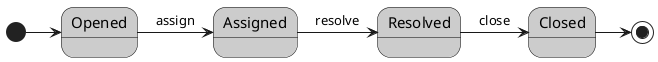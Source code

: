 @startuml
skinparam State {
  FontSize 15
  FontName "Source Code Pro"
  borderColor Black
  backgroundColor #cccccc
  ArrowFontName "Source Code Pro"
}
[*] -> Opened
Opened -> Assigned : assign
Assigned -> Resolved : resolve
Resolved -> Closed : close
Closed -> [*]
@enduml